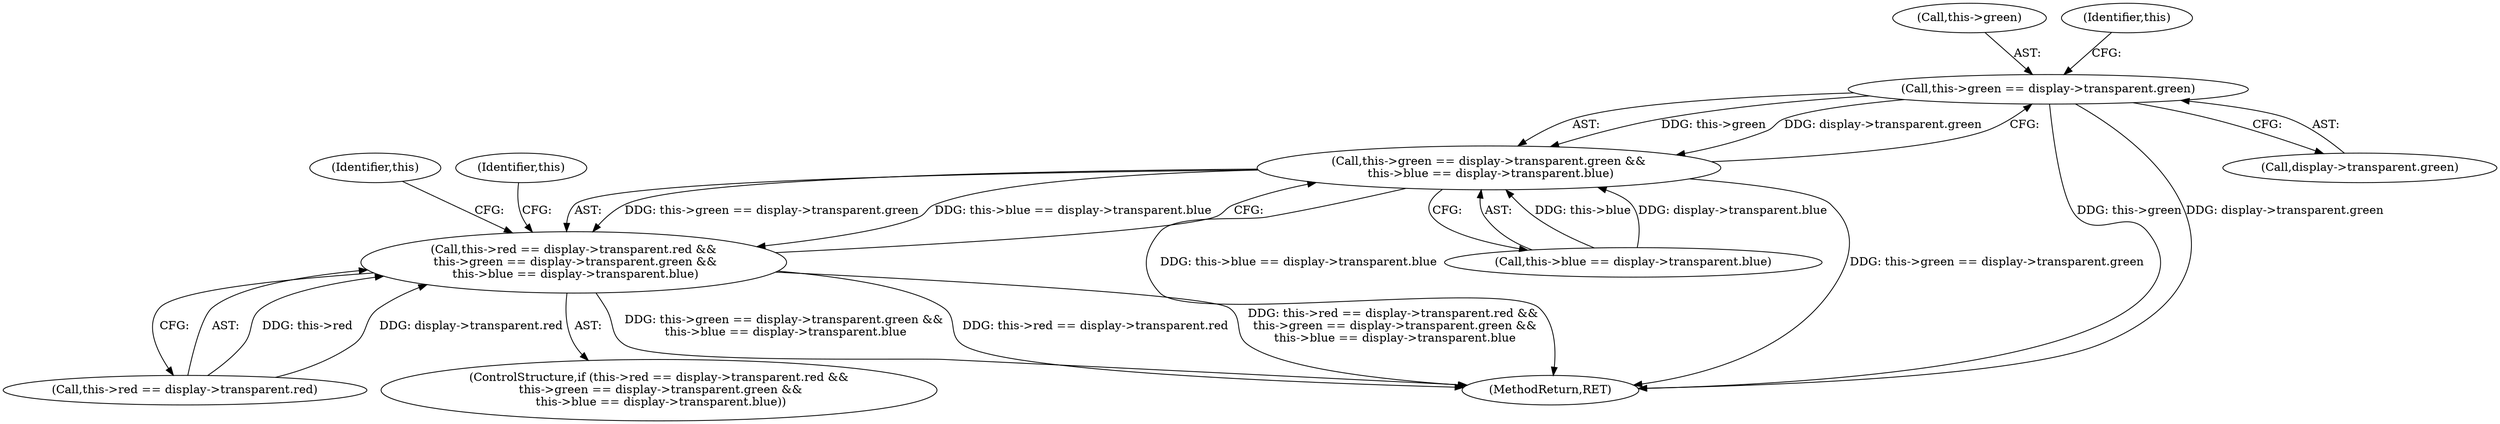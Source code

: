 digraph "0_Android_9d4853418ab2f754c2b63e091c29c5529b8b86ca_50@pointer" {
"1000241" [label="(Call,this->green == display->transparent.green)"];
"1000240" [label="(Call,this->green == display->transparent.green &&\n this->blue == display->transparent.blue)"];
"1000230" [label="(Call,this->red == display->transparent.red &&\n this->green == display->transparent.green &&\n this->blue == display->transparent.blue)"];
"1000250" [label="(Call,this->blue == display->transparent.blue)"];
"1000242" [label="(Call,this->green)"];
"1000293" [label="(MethodReturn,RET)"];
"1000231" [label="(Call,this->red == display->transparent.red)"];
"1000230" [label="(Call,this->red == display->transparent.red &&\n this->green == display->transparent.green &&\n this->blue == display->transparent.blue)"];
"1000261" [label="(Identifier,this)"];
"1000241" [label="(Call,this->green == display->transparent.green)"];
"1000252" [label="(Identifier,this)"];
"1000267" [label="(Identifier,this)"];
"1000245" [label="(Call,display->transparent.green)"];
"1000240" [label="(Call,this->green == display->transparent.green &&\n this->blue == display->transparent.blue)"];
"1000229" [label="(ControlStructure,if (this->red == display->transparent.red &&\n this->green == display->transparent.green &&\n this->blue == display->transparent.blue))"];
"1000241" -> "1000240"  [label="AST: "];
"1000241" -> "1000245"  [label="CFG: "];
"1000242" -> "1000241"  [label="AST: "];
"1000245" -> "1000241"  [label="AST: "];
"1000252" -> "1000241"  [label="CFG: "];
"1000240" -> "1000241"  [label="CFG: "];
"1000241" -> "1000293"  [label="DDG: this->green"];
"1000241" -> "1000293"  [label="DDG: display->transparent.green"];
"1000241" -> "1000240"  [label="DDG: this->green"];
"1000241" -> "1000240"  [label="DDG: display->transparent.green"];
"1000240" -> "1000230"  [label="AST: "];
"1000240" -> "1000250"  [label="CFG: "];
"1000250" -> "1000240"  [label="AST: "];
"1000230" -> "1000240"  [label="CFG: "];
"1000240" -> "1000293"  [label="DDG: this->blue == display->transparent.blue"];
"1000240" -> "1000293"  [label="DDG: this->green == display->transparent.green"];
"1000240" -> "1000230"  [label="DDG: this->green == display->transparent.green"];
"1000240" -> "1000230"  [label="DDG: this->blue == display->transparent.blue"];
"1000250" -> "1000240"  [label="DDG: this->blue"];
"1000250" -> "1000240"  [label="DDG: display->transparent.blue"];
"1000230" -> "1000229"  [label="AST: "];
"1000230" -> "1000231"  [label="CFG: "];
"1000231" -> "1000230"  [label="AST: "];
"1000261" -> "1000230"  [label="CFG: "];
"1000267" -> "1000230"  [label="CFG: "];
"1000230" -> "1000293"  [label="DDG: this->green == display->transparent.green &&\n this->blue == display->transparent.blue"];
"1000230" -> "1000293"  [label="DDG: this->red == display->transparent.red"];
"1000230" -> "1000293"  [label="DDG: this->red == display->transparent.red &&\n this->green == display->transparent.green &&\n this->blue == display->transparent.blue"];
"1000231" -> "1000230"  [label="DDG: this->red"];
"1000231" -> "1000230"  [label="DDG: display->transparent.red"];
}
